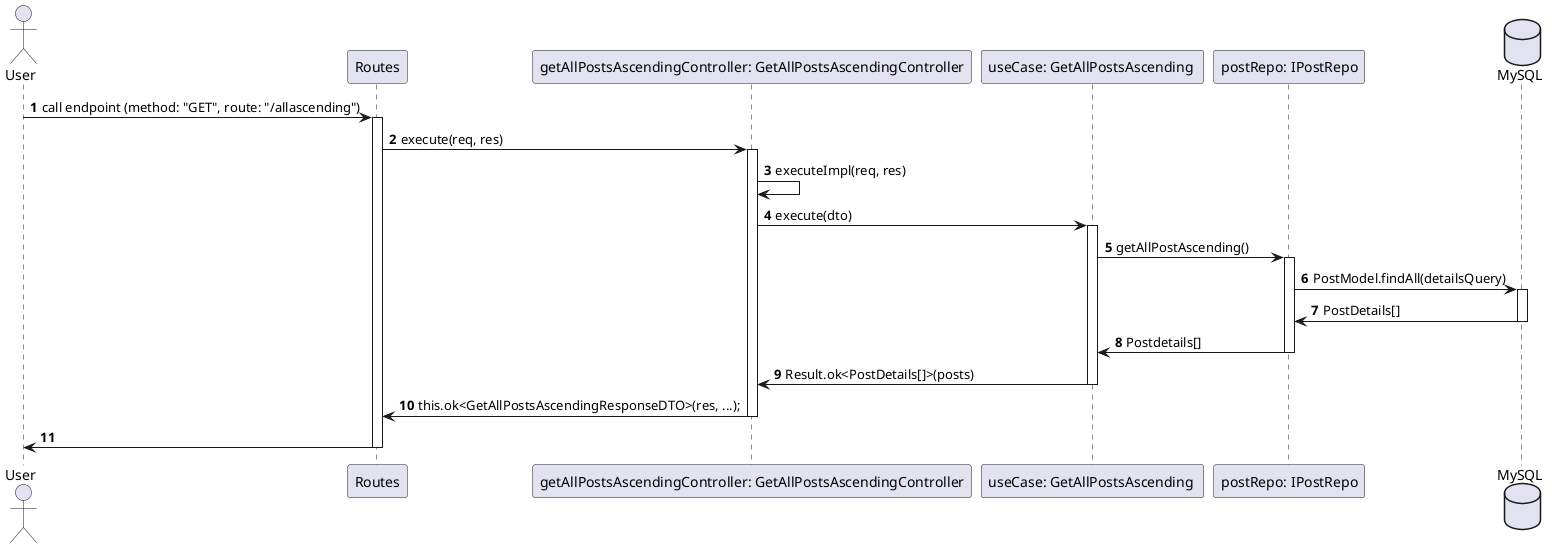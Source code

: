 @startuml SD-UpVotePost
autonumber 

actor User
participant Routes
participant "getAllPostsAscendingController: GetAllPostsAscendingController" as GetAllPostsAscendingController
participant "useCase: GetAllPostsAscending " as GetAllPostsAscendingUseCase
participant "postRepo: IPostRepo" as IPostRepo
database MySQL as database

User -> Routes: call endpoint (method: "GET", route: "/allascending")
    activate Routes
    Routes -> GetAllPostsAscendingController: execute(req, res) 
    activate GetAllPostsAscendingController
        GetAllPostsAscendingController -> GetAllPostsAscendingController: executeImpl(req, res)
        GetAllPostsAscendingController -> GetAllPostsAscendingUseCase: execute(dto)
        activate GetAllPostsAscendingUseCase
             GetAllPostsAscendingUseCase-> IPostRepo: getAllPostAscending()
            activate IPostRepo
                IPostRepo -> database: PostModel.findAll(detailsQuery)
                activate database
                    database -> IPostRepo: PostDetails[]
                deactivate database
                IPostRepo -> GetAllPostsAscendingUseCase: Postdetails[] 
            deactivate IPostRepo

            GetAllPostsAscendingUseCase -> GetAllPostsAscendingController:  Result.ok<PostDetails[]>(posts)
            deactivate GetAllPostsAscendingUseCase

        GetAllPostsAscendingController -> Routes:  this.ok<GetAllPostsAscendingResponseDTO>(res, ...);
        deactivate GetAllPostsAscendingController
        Routes -> User
    deactivate Routes
@enduml

